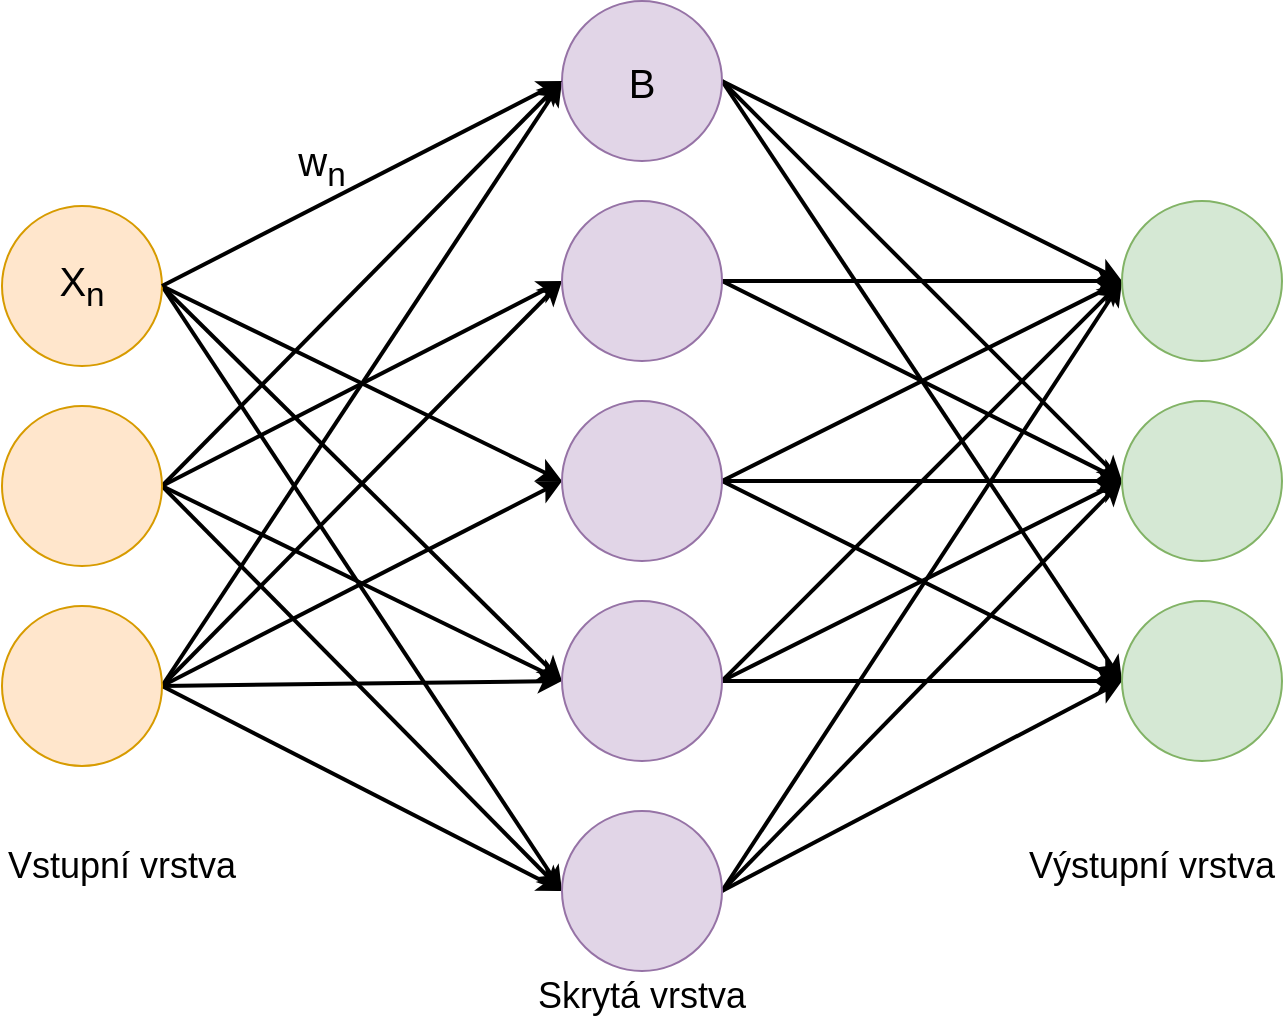 <mxfile version="14.5.7" type="device"><diagram id="mml-MO5rrjWg8lRq669n" name="Page-1"><mxGraphModel dx="1422" dy="794" grid="1" gridSize="10" guides="1" tooltips="1" connect="1" arrows="1" fold="1" page="1" pageScale="1" pageWidth="827" pageHeight="1169" math="0" shadow="0"><root><mxCell id="0"/><mxCell id="1" parent="0"/><mxCell id="sVgZ96210aBmbEMDLt9F-15" style="rounded=0;orthogonalLoop=1;jettySize=auto;html=1;exitX=1;exitY=0.5;exitDx=0;exitDy=0;entryX=0;entryY=0.5;entryDx=0;entryDy=0;strokeWidth=2;" edge="1" parent="1" source="sVgZ96210aBmbEMDLt9F-1" target="sVgZ96210aBmbEMDLt9F-6"><mxGeometry relative="1" as="geometry"/></mxCell><mxCell id="sVgZ96210aBmbEMDLt9F-16" style="edgeStyle=none;rounded=0;orthogonalLoop=1;jettySize=auto;html=1;exitX=1;exitY=0.5;exitDx=0;exitDy=0;entryX=0;entryY=0.5;entryDx=0;entryDy=0;strokeWidth=2;" edge="1" parent="1" source="sVgZ96210aBmbEMDLt9F-1" target="sVgZ96210aBmbEMDLt9F-7"><mxGeometry relative="1" as="geometry"/></mxCell><mxCell id="sVgZ96210aBmbEMDLt9F-17" style="edgeStyle=none;rounded=0;orthogonalLoop=1;jettySize=auto;html=1;exitX=1;exitY=0.5;exitDx=0;exitDy=0;entryX=0;entryY=0.5;entryDx=0;entryDy=0;strokeWidth=2;" edge="1" parent="1" source="sVgZ96210aBmbEMDLt9F-1" target="sVgZ96210aBmbEMDLt9F-9"><mxGeometry relative="1" as="geometry"/></mxCell><mxCell id="sVgZ96210aBmbEMDLt9F-1" value="&lt;font style=&quot;font-size: 20px&quot;&gt;X&lt;sub&gt;n&lt;/sub&gt;&lt;/font&gt;" style="ellipse;whiteSpace=wrap;html=1;aspect=fixed;fillColor=#ffe6cc;strokeColor=#d79b00;" vertex="1" parent="1"><mxGeometry x="120" y="200" width="80" height="80" as="geometry"/></mxCell><mxCell id="sVgZ96210aBmbEMDLt9F-18" style="edgeStyle=none;rounded=0;orthogonalLoop=1;jettySize=auto;html=1;exitX=1;exitY=0.5;exitDx=0;exitDy=0;entryX=0;entryY=0.5;entryDx=0;entryDy=0;strokeWidth=2;" edge="1" parent="1" source="sVgZ96210aBmbEMDLt9F-2" target="sVgZ96210aBmbEMDLt9F-8"><mxGeometry relative="1" as="geometry"/></mxCell><mxCell id="sVgZ96210aBmbEMDLt9F-19" style="edgeStyle=none;rounded=0;orthogonalLoop=1;jettySize=auto;html=1;exitX=1;exitY=0.5;exitDx=0;exitDy=0;entryX=0;entryY=0.5;entryDx=0;entryDy=0;strokeWidth=2;" edge="1" parent="1" source="sVgZ96210aBmbEMDLt9F-2" target="sVgZ96210aBmbEMDLt9F-5"><mxGeometry relative="1" as="geometry"/></mxCell><mxCell id="sVgZ96210aBmbEMDLt9F-20" style="edgeStyle=none;rounded=0;orthogonalLoop=1;jettySize=auto;html=1;exitX=1;exitY=0.5;exitDx=0;exitDy=0;entryX=0;entryY=0.5;entryDx=0;entryDy=0;strokeWidth=2;" edge="1" parent="1" source="sVgZ96210aBmbEMDLt9F-2" target="sVgZ96210aBmbEMDLt9F-7"><mxGeometry relative="1" as="geometry"/></mxCell><mxCell id="sVgZ96210aBmbEMDLt9F-21" style="edgeStyle=none;rounded=0;orthogonalLoop=1;jettySize=auto;html=1;exitX=1;exitY=0.5;exitDx=0;exitDy=0;entryX=0;entryY=0.5;entryDx=0;entryDy=0;strokeWidth=2;" edge="1" parent="1" source="sVgZ96210aBmbEMDLt9F-2" target="sVgZ96210aBmbEMDLt9F-9"><mxGeometry relative="1" as="geometry"/></mxCell><mxCell id="sVgZ96210aBmbEMDLt9F-2" value="" style="ellipse;whiteSpace=wrap;html=1;aspect=fixed;fillColor=#ffe6cc;strokeColor=#d79b00;" vertex="1" parent="1"><mxGeometry x="120" y="300" width="80" height="80" as="geometry"/></mxCell><mxCell id="sVgZ96210aBmbEMDLt9F-22" style="edgeStyle=none;rounded=0;orthogonalLoop=1;jettySize=auto;html=1;exitX=1;exitY=0.5;exitDx=0;exitDy=0;entryX=0;entryY=0.5;entryDx=0;entryDy=0;strokeWidth=2;" edge="1" parent="1" source="sVgZ96210aBmbEMDLt9F-3" target="sVgZ96210aBmbEMDLt9F-8"><mxGeometry relative="1" as="geometry"/></mxCell><mxCell id="sVgZ96210aBmbEMDLt9F-23" style="edgeStyle=none;rounded=0;orthogonalLoop=1;jettySize=auto;html=1;exitX=1;exitY=0.5;exitDx=0;exitDy=0;entryX=0;entryY=0.5;entryDx=0;entryDy=0;strokeWidth=2;" edge="1" parent="1" source="sVgZ96210aBmbEMDLt9F-3" target="sVgZ96210aBmbEMDLt9F-5"><mxGeometry relative="1" as="geometry"/></mxCell><mxCell id="sVgZ96210aBmbEMDLt9F-24" style="edgeStyle=none;rounded=0;orthogonalLoop=1;jettySize=auto;html=1;exitX=1;exitY=0.5;exitDx=0;exitDy=0;entryX=0;entryY=0.5;entryDx=0;entryDy=0;strokeWidth=2;" edge="1" parent="1" source="sVgZ96210aBmbEMDLt9F-3" target="sVgZ96210aBmbEMDLt9F-6"><mxGeometry relative="1" as="geometry"/></mxCell><mxCell id="sVgZ96210aBmbEMDLt9F-25" style="edgeStyle=none;rounded=0;orthogonalLoop=1;jettySize=auto;html=1;exitX=1;exitY=0.5;exitDx=0;exitDy=0;entryX=0;entryY=0.5;entryDx=0;entryDy=0;strokeWidth=2;" edge="1" parent="1" source="sVgZ96210aBmbEMDLt9F-3" target="sVgZ96210aBmbEMDLt9F-7"><mxGeometry relative="1" as="geometry"/></mxCell><mxCell id="sVgZ96210aBmbEMDLt9F-26" style="edgeStyle=none;rounded=0;orthogonalLoop=1;jettySize=auto;html=1;exitX=1;exitY=0.5;exitDx=0;exitDy=0;entryX=0;entryY=0.5;entryDx=0;entryDy=0;strokeWidth=2;" edge="1" parent="1" source="sVgZ96210aBmbEMDLt9F-3" target="sVgZ96210aBmbEMDLt9F-9"><mxGeometry relative="1" as="geometry"/></mxCell><mxCell id="sVgZ96210aBmbEMDLt9F-3" value="" style="ellipse;whiteSpace=wrap;html=1;aspect=fixed;fillColor=#ffe6cc;strokeColor=#d79b00;" vertex="1" parent="1"><mxGeometry x="120" y="400" width="80" height="80" as="geometry"/></mxCell><mxCell id="sVgZ96210aBmbEMDLt9F-28" style="edgeStyle=none;rounded=0;orthogonalLoop=1;jettySize=auto;html=1;exitX=1;exitY=0.5;exitDx=0;exitDy=0;entryX=0;entryY=0.5;entryDx=0;entryDy=0;strokeWidth=2;" edge="1" parent="1" source="sVgZ96210aBmbEMDLt9F-5" target="sVgZ96210aBmbEMDLt9F-10"><mxGeometry relative="1" as="geometry"/></mxCell><mxCell id="sVgZ96210aBmbEMDLt9F-32" style="edgeStyle=none;rounded=0;orthogonalLoop=1;jettySize=auto;html=1;exitX=1;exitY=0.5;exitDx=0;exitDy=0;entryX=0;entryY=0.5;entryDx=0;entryDy=0;strokeWidth=2;" edge="1" parent="1" source="sVgZ96210aBmbEMDLt9F-5" target="sVgZ96210aBmbEMDLt9F-11"><mxGeometry relative="1" as="geometry"/></mxCell><mxCell id="sVgZ96210aBmbEMDLt9F-5" value="" style="ellipse;whiteSpace=wrap;html=1;aspect=fixed;fillColor=#e1d5e7;strokeColor=#9673a6;" vertex="1" parent="1"><mxGeometry x="400" y="197.5" width="80" height="80" as="geometry"/></mxCell><mxCell id="sVgZ96210aBmbEMDLt9F-29" style="edgeStyle=none;rounded=0;orthogonalLoop=1;jettySize=auto;html=1;exitX=1;exitY=0.5;exitDx=0;exitDy=0;entryX=0;entryY=0.5;entryDx=0;entryDy=0;strokeWidth=2;" edge="1" parent="1" source="sVgZ96210aBmbEMDLt9F-6" target="sVgZ96210aBmbEMDLt9F-10"><mxGeometry relative="1" as="geometry"/></mxCell><mxCell id="sVgZ96210aBmbEMDLt9F-30" style="edgeStyle=none;rounded=0;orthogonalLoop=1;jettySize=auto;html=1;exitX=1;exitY=0.5;exitDx=0;exitDy=0;entryX=0;entryY=0.5;entryDx=0;entryDy=0;strokeWidth=2;" edge="1" parent="1" source="sVgZ96210aBmbEMDLt9F-6" target="sVgZ96210aBmbEMDLt9F-11"><mxGeometry relative="1" as="geometry"/></mxCell><mxCell id="sVgZ96210aBmbEMDLt9F-31" style="edgeStyle=none;rounded=0;orthogonalLoop=1;jettySize=auto;html=1;exitX=1;exitY=0.5;exitDx=0;exitDy=0;entryX=0;entryY=0.5;entryDx=0;entryDy=0;strokeWidth=2;" edge="1" parent="1" source="sVgZ96210aBmbEMDLt9F-6" target="sVgZ96210aBmbEMDLt9F-12"><mxGeometry relative="1" as="geometry"/></mxCell><mxCell id="sVgZ96210aBmbEMDLt9F-6" value="" style="ellipse;whiteSpace=wrap;html=1;aspect=fixed;fillColor=#e1d5e7;strokeColor=#9673a6;" vertex="1" parent="1"><mxGeometry x="400" y="297.5" width="80" height="80" as="geometry"/></mxCell><mxCell id="sVgZ96210aBmbEMDLt9F-36" style="edgeStyle=none;rounded=0;orthogonalLoop=1;jettySize=auto;html=1;exitX=1;exitY=0.5;exitDx=0;exitDy=0;entryX=0;entryY=0.5;entryDx=0;entryDy=0;strokeWidth=2;" edge="1" parent="1" source="sVgZ96210aBmbEMDLt9F-7" target="sVgZ96210aBmbEMDLt9F-10"><mxGeometry relative="1" as="geometry"/></mxCell><mxCell id="sVgZ96210aBmbEMDLt9F-37" style="edgeStyle=none;rounded=0;orthogonalLoop=1;jettySize=auto;html=1;exitX=1;exitY=0.5;exitDx=0;exitDy=0;entryX=0;entryY=0.5;entryDx=0;entryDy=0;strokeWidth=2;" edge="1" parent="1" source="sVgZ96210aBmbEMDLt9F-7" target="sVgZ96210aBmbEMDLt9F-11"><mxGeometry relative="1" as="geometry"/></mxCell><mxCell id="sVgZ96210aBmbEMDLt9F-38" style="edgeStyle=none;rounded=0;orthogonalLoop=1;jettySize=auto;html=1;exitX=1;exitY=0.5;exitDx=0;exitDy=0;entryX=0;entryY=0.5;entryDx=0;entryDy=0;strokeWidth=2;" edge="1" parent="1" source="sVgZ96210aBmbEMDLt9F-7" target="sVgZ96210aBmbEMDLt9F-12"><mxGeometry relative="1" as="geometry"/></mxCell><mxCell id="sVgZ96210aBmbEMDLt9F-7" value="" style="ellipse;whiteSpace=wrap;html=1;aspect=fixed;fillColor=#e1d5e7;strokeColor=#9673a6;" vertex="1" parent="1"><mxGeometry x="400" y="397.5" width="80" height="80" as="geometry"/></mxCell><mxCell id="sVgZ96210aBmbEMDLt9F-27" style="edgeStyle=none;rounded=0;orthogonalLoop=1;jettySize=auto;html=1;exitX=1;exitY=0.5;exitDx=0;exitDy=0;entryX=0;entryY=0.5;entryDx=0;entryDy=0;strokeWidth=2;" edge="1" parent="1" source="sVgZ96210aBmbEMDLt9F-8" target="sVgZ96210aBmbEMDLt9F-10"><mxGeometry relative="1" as="geometry"/></mxCell><mxCell id="sVgZ96210aBmbEMDLt9F-34" style="edgeStyle=none;rounded=0;orthogonalLoop=1;jettySize=auto;html=1;exitX=1;exitY=0.5;exitDx=0;exitDy=0;entryX=0;entryY=0.5;entryDx=0;entryDy=0;strokeWidth=2;" edge="1" parent="1" source="sVgZ96210aBmbEMDLt9F-8" target="sVgZ96210aBmbEMDLt9F-11"><mxGeometry relative="1" as="geometry"/></mxCell><mxCell id="sVgZ96210aBmbEMDLt9F-35" style="edgeStyle=none;rounded=0;orthogonalLoop=1;jettySize=auto;html=1;exitX=1;exitY=0.5;exitDx=0;exitDy=0;entryX=0;entryY=0.5;entryDx=0;entryDy=0;strokeWidth=2;" edge="1" parent="1" source="sVgZ96210aBmbEMDLt9F-8" target="sVgZ96210aBmbEMDLt9F-12"><mxGeometry relative="1" as="geometry"/></mxCell><mxCell id="sVgZ96210aBmbEMDLt9F-8" value="&lt;font style=&quot;font-size: 20px&quot;&gt;B&lt;/font&gt;" style="ellipse;whiteSpace=wrap;html=1;aspect=fixed;fillColor=#e1d5e7;strokeColor=#9673a6;" vertex="1" parent="1"><mxGeometry x="400" y="97.5" width="80" height="80" as="geometry"/></mxCell><mxCell id="sVgZ96210aBmbEMDLt9F-39" style="edgeStyle=none;rounded=0;orthogonalLoop=1;jettySize=auto;html=1;exitX=1;exitY=0.5;exitDx=0;exitDy=0;entryX=0;entryY=0.5;entryDx=0;entryDy=0;strokeWidth=2;" edge="1" parent="1" source="sVgZ96210aBmbEMDLt9F-9" target="sVgZ96210aBmbEMDLt9F-12"><mxGeometry relative="1" as="geometry"/></mxCell><mxCell id="sVgZ96210aBmbEMDLt9F-40" style="edgeStyle=none;rounded=0;orthogonalLoop=1;jettySize=auto;html=1;exitX=1;exitY=0.5;exitDx=0;exitDy=0;entryX=0;entryY=0.5;entryDx=0;entryDy=0;strokeWidth=2;" edge="1" parent="1" source="sVgZ96210aBmbEMDLt9F-9" target="sVgZ96210aBmbEMDLt9F-11"><mxGeometry relative="1" as="geometry"/></mxCell><mxCell id="sVgZ96210aBmbEMDLt9F-41" style="edgeStyle=none;rounded=0;orthogonalLoop=1;jettySize=auto;html=1;exitX=1;exitY=0.5;exitDx=0;exitDy=0;entryX=0;entryY=0.5;entryDx=0;entryDy=0;strokeWidth=2;" edge="1" parent="1" source="sVgZ96210aBmbEMDLt9F-9" target="sVgZ96210aBmbEMDLt9F-10"><mxGeometry relative="1" as="geometry"/></mxCell><mxCell id="sVgZ96210aBmbEMDLt9F-9" value="" style="ellipse;whiteSpace=wrap;html=1;aspect=fixed;fillColor=#e1d5e7;strokeColor=#9673a6;" vertex="1" parent="1"><mxGeometry x="400" y="502.5" width="80" height="80" as="geometry"/></mxCell><mxCell id="sVgZ96210aBmbEMDLt9F-10" value="" style="ellipse;whiteSpace=wrap;html=1;aspect=fixed;fillColor=#d5e8d4;strokeColor=#82b366;" vertex="1" parent="1"><mxGeometry x="680" y="197.5" width="80" height="80" as="geometry"/></mxCell><mxCell id="sVgZ96210aBmbEMDLt9F-11" value="" style="ellipse;whiteSpace=wrap;html=1;aspect=fixed;fillColor=#d5e8d4;strokeColor=#82b366;" vertex="1" parent="1"><mxGeometry x="680" y="297.5" width="80" height="80" as="geometry"/></mxCell><mxCell id="sVgZ96210aBmbEMDLt9F-12" value="" style="ellipse;whiteSpace=wrap;html=1;aspect=fixed;fillColor=#d5e8d4;strokeColor=#82b366;" vertex="1" parent="1"><mxGeometry x="680" y="397.5" width="80" height="80" as="geometry"/></mxCell><mxCell id="sVgZ96210aBmbEMDLt9F-13" value="" style="endArrow=classic;html=1;exitX=1;exitY=0.5;exitDx=0;exitDy=0;entryX=0;entryY=0.5;entryDx=0;entryDy=0;strokeWidth=2;" edge="1" parent="1" source="sVgZ96210aBmbEMDLt9F-1" target="sVgZ96210aBmbEMDLt9F-8"><mxGeometry width="50" height="50" relative="1" as="geometry"><mxPoint x="390" y="400" as="sourcePoint"/><mxPoint x="440" y="350" as="targetPoint"/></mxGeometry></mxCell><mxCell id="sVgZ96210aBmbEMDLt9F-42" value="&lt;span style=&quot;font-size: 20px&quot;&gt;w&lt;sub&gt;n&lt;/sub&gt;&lt;/span&gt;" style="text;html=1;strokeColor=none;fillColor=none;align=center;verticalAlign=middle;whiteSpace=wrap;rounded=0;" vertex="1" parent="1"><mxGeometry x="260" y="170" width="40" height="20" as="geometry"/></mxCell><mxCell id="sVgZ96210aBmbEMDLt9F-43" value="&lt;font style=&quot;font-size: 18px&quot;&gt;Skrytá vrstva&lt;/font&gt;" style="text;html=1;strokeColor=none;fillColor=none;align=center;verticalAlign=middle;whiteSpace=wrap;rounded=0;fontColor=#000000;" vertex="1" parent="1"><mxGeometry x="382" y="585" width="116" height="20" as="geometry"/></mxCell><mxCell id="sVgZ96210aBmbEMDLt9F-44" value="&lt;font style=&quot;font-size: 18px&quot;&gt;Výstupní vrstva&lt;/font&gt;" style="text;html=1;strokeColor=none;fillColor=none;align=center;verticalAlign=middle;whiteSpace=wrap;rounded=0;fontColor=#000000;" vertex="1" parent="1"><mxGeometry x="630" y="520" width="130" height="20" as="geometry"/></mxCell><mxCell id="sVgZ96210aBmbEMDLt9F-45" value="&lt;font style=&quot;font-size: 18px&quot;&gt;Vstupní vrstva&lt;/font&gt;" style="text;html=1;strokeColor=none;fillColor=none;align=center;verticalAlign=middle;whiteSpace=wrap;rounded=0;fontColor=#000000;" vertex="1" parent="1"><mxGeometry x="120" y="520" width="120" height="20" as="geometry"/></mxCell></root></mxGraphModel></diagram></mxfile>